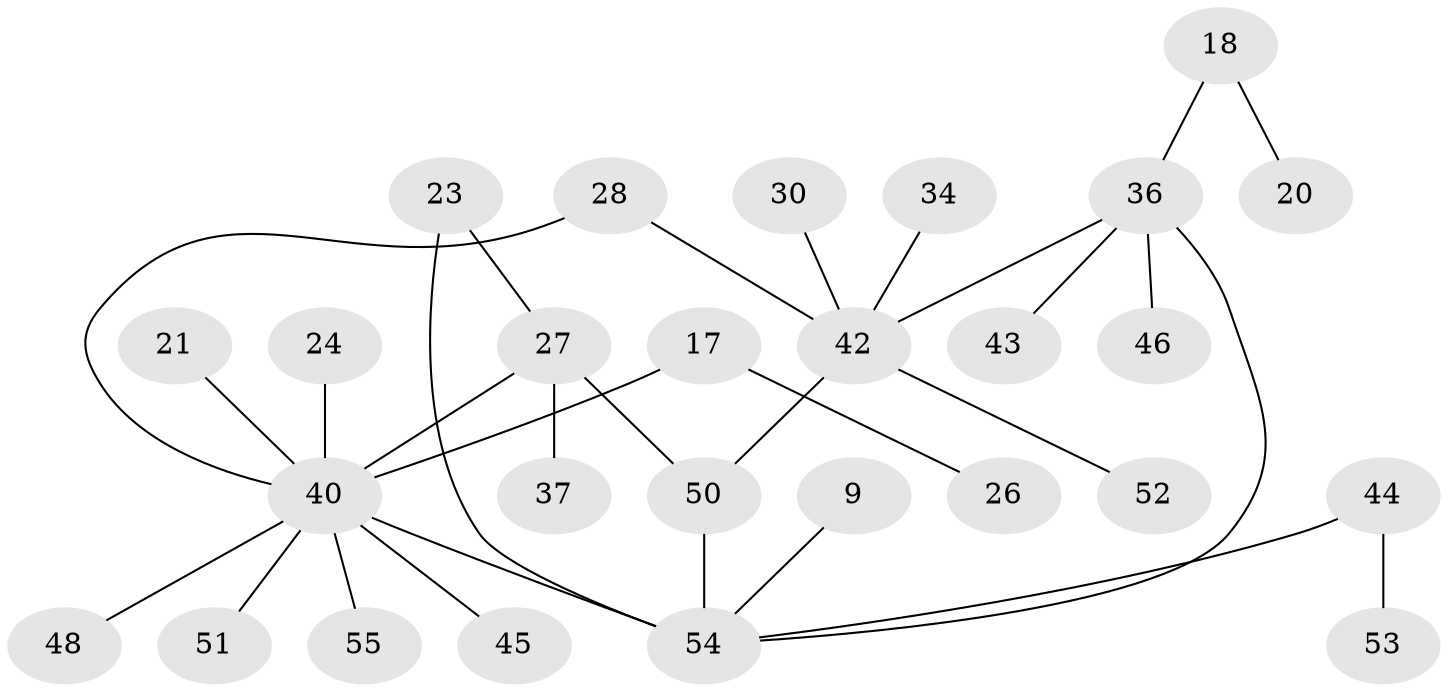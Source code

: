 // original degree distribution, {7: 0.03636363636363636, 5: 0.01818181818181818, 3: 0.18181818181818182, 4: 0.18181818181818182, 1: 0.34545454545454546, 2: 0.23636363636363636}
// Generated by graph-tools (version 1.1) at 2025/41/03/09/25 04:41:55]
// undirected, 27 vertices, 30 edges
graph export_dot {
graph [start="1"]
  node [color=gray90,style=filled];
  9;
  17;
  18;
  20;
  21;
  23;
  24;
  26;
  27;
  28 [super="+16"];
  30;
  34;
  36 [super="+14+19+10+33"];
  37;
  40 [super="+11+39+35"];
  42 [super="+6+7+32"];
  43;
  44;
  45;
  46;
  48;
  50 [super="+25"];
  51;
  52;
  53;
  54 [super="+49+41+47+38"];
  55;
  9 -- 54;
  17 -- 26;
  17 -- 40;
  18 -- 20;
  18 -- 36;
  21 -- 40;
  23 -- 27;
  23 -- 54;
  24 -- 40;
  27 -- 37;
  27 -- 50;
  27 -- 40;
  28 -- 40;
  28 -- 42;
  30 -- 42;
  34 -- 42;
  36 -- 46;
  36 -- 42 [weight=2];
  36 -- 54 [weight=2];
  36 -- 43;
  40 -- 55;
  40 -- 54 [weight=5];
  40 -- 45;
  40 -- 48;
  40 -- 51;
  42 -- 52;
  42 -- 50 [weight=2];
  44 -- 53;
  44 -- 54;
  50 -- 54 [weight=3];
}
